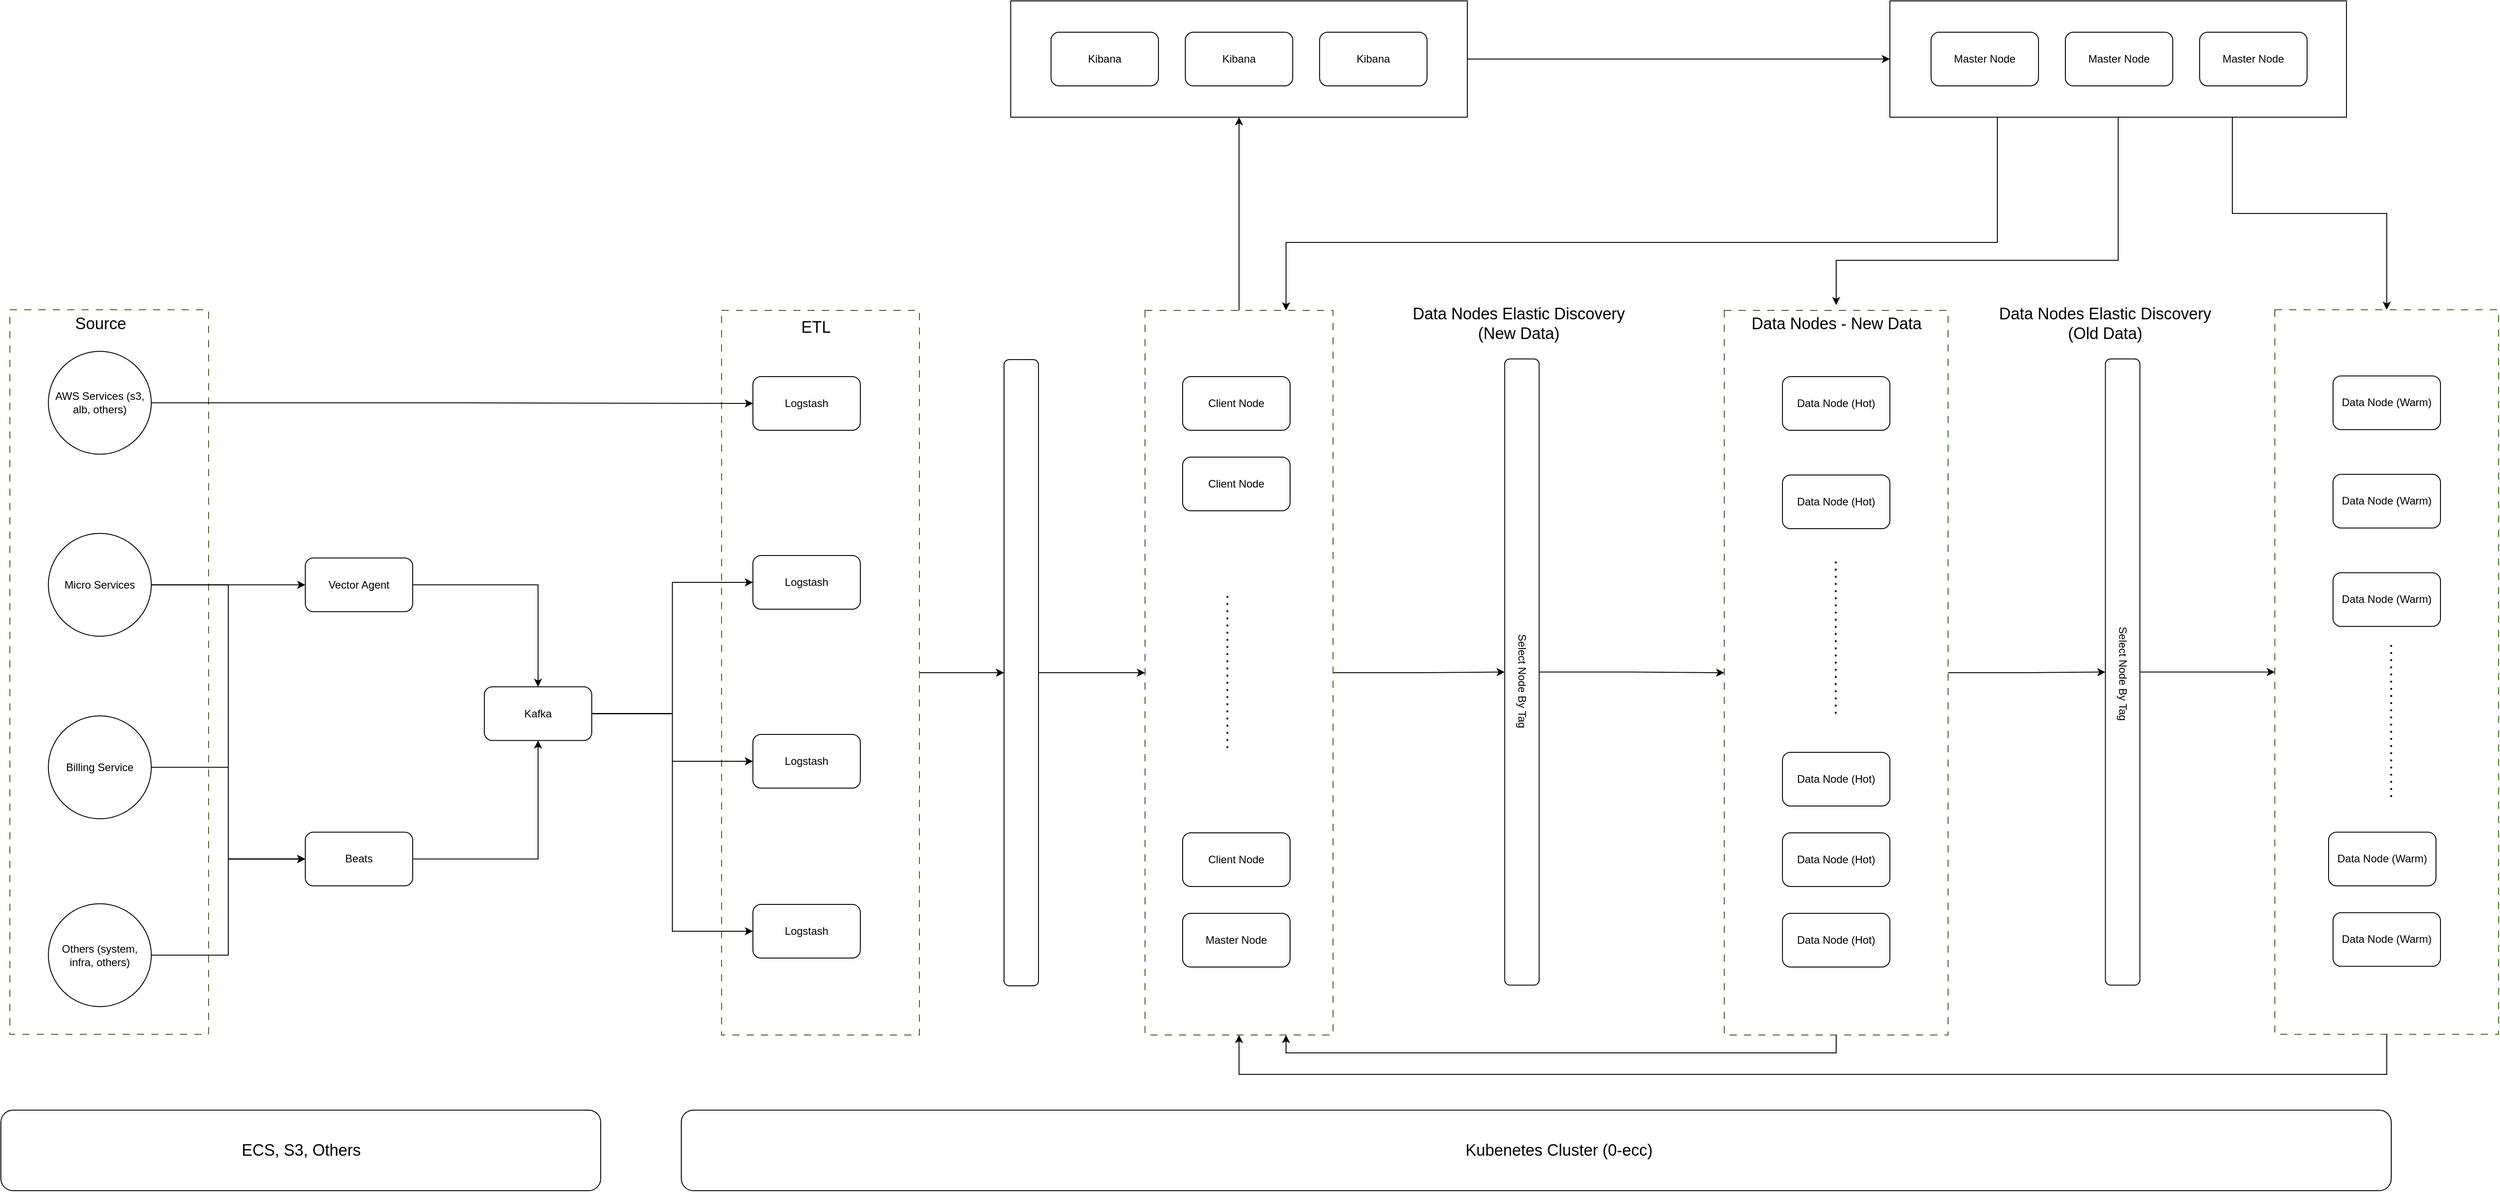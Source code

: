 <mxfile version="21.6.6" type="github">
  <diagram name="Page-1" id="CJJipEg_ZdHbSAjXl4IN">
    <mxGraphModel dx="4186" dy="2397" grid="1" gridSize="10" guides="1" tooltips="1" connect="1" arrows="1" fold="1" page="1" pageScale="1" pageWidth="850" pageHeight="1100" math="0" shadow="0">
      <root>
        <mxCell id="0" />
        <mxCell id="1" parent="0" />
        <mxCell id="A5_PFPzEll5ALQkFPiz4-97" style="edgeStyle=orthogonalEdgeStyle;rounded=0;orthogonalLoop=1;jettySize=auto;html=1;entryX=0;entryY=0.5;entryDx=0;entryDy=0;" edge="1" parent="1" source="A5_PFPzEll5ALQkFPiz4-58" target="A5_PFPzEll5ALQkFPiz4-57">
          <mxGeometry relative="1" as="geometry" />
        </mxCell>
        <mxCell id="A5_PFPzEll5ALQkFPiz4-98" style="edgeStyle=orthogonalEdgeStyle;rounded=0;orthogonalLoop=1;jettySize=auto;html=1;entryX=0.5;entryY=0;entryDx=0;entryDy=0;startArrow=classic;startFill=1;endArrow=none;endFill=0;" edge="1" parent="1" source="A5_PFPzEll5ALQkFPiz4-58" target="A5_PFPzEll5ALQkFPiz4-54">
          <mxGeometry relative="1" as="geometry" />
        </mxCell>
        <mxCell id="A5_PFPzEll5ALQkFPiz4-58" value="" style="rounded=0;whiteSpace=wrap;html=1;" vertex="1" parent="1">
          <mxGeometry x="1058" y="-210" width="510" height="130" as="geometry" />
        </mxCell>
        <mxCell id="A5_PFPzEll5ALQkFPiz4-101" style="edgeStyle=orthogonalEdgeStyle;rounded=0;orthogonalLoop=1;jettySize=auto;html=1;entryX=0.75;entryY=0;entryDx=0;entryDy=0;exitX=0.25;exitY=1;exitDx=0;exitDy=0;" edge="1" parent="1" source="A5_PFPzEll5ALQkFPiz4-57" target="A5_PFPzEll5ALQkFPiz4-54">
          <mxGeometry relative="1" as="geometry">
            <Array as="points">
              <mxPoint x="2160" y="-80" />
              <mxPoint x="2160" y="60" />
              <mxPoint x="1366" y="60" />
            </Array>
          </mxGeometry>
        </mxCell>
        <mxCell id="A5_PFPzEll5ALQkFPiz4-102" style="edgeStyle=orthogonalEdgeStyle;rounded=0;orthogonalLoop=1;jettySize=auto;html=1;entryX=0.5;entryY=-0.025;entryDx=0;entryDy=0;entryPerimeter=0;" edge="1" parent="1" source="A5_PFPzEll5ALQkFPiz4-57" target="A5_PFPzEll5ALQkFPiz4-88">
          <mxGeometry relative="1" as="geometry">
            <Array as="points">
              <mxPoint x="2295" y="80" />
              <mxPoint x="1980" y="80" />
            </Array>
          </mxGeometry>
        </mxCell>
        <mxCell id="A5_PFPzEll5ALQkFPiz4-103" style="edgeStyle=orthogonalEdgeStyle;rounded=0;orthogonalLoop=1;jettySize=auto;html=1;exitX=0.75;exitY=1;exitDx=0;exitDy=0;entryX=0.5;entryY=0;entryDx=0;entryDy=0;" edge="1" parent="1" source="A5_PFPzEll5ALQkFPiz4-57" target="A5_PFPzEll5ALQkFPiz4-56">
          <mxGeometry relative="1" as="geometry" />
        </mxCell>
        <mxCell id="A5_PFPzEll5ALQkFPiz4-57" value="" style="rounded=0;whiteSpace=wrap;html=1;" vertex="1" parent="1">
          <mxGeometry x="2040" y="-210" width="510" height="130" as="geometry" />
        </mxCell>
        <mxCell id="A5_PFPzEll5ALQkFPiz4-100" style="edgeStyle=orthogonalEdgeStyle;rounded=0;orthogonalLoop=1;jettySize=auto;html=1;entryX=0.5;entryY=1;entryDx=0;entryDy=0;" edge="1" parent="1" source="A5_PFPzEll5ALQkFPiz4-56" target="A5_PFPzEll5ALQkFPiz4-54">
          <mxGeometry relative="1" as="geometry">
            <Array as="points">
              <mxPoint x="2595" y="990" />
              <mxPoint x="1313" y="990" />
            </Array>
          </mxGeometry>
        </mxCell>
        <mxCell id="A5_PFPzEll5ALQkFPiz4-56" value="" style="rounded=0;whiteSpace=wrap;html=1;dashed=1;dashPattern=8 8;strokeColor=#336600;" vertex="1" parent="1">
          <mxGeometry x="2470" y="135.25" width="250" height="810" as="geometry" />
        </mxCell>
        <mxCell id="A5_PFPzEll5ALQkFPiz4-80" style="edgeStyle=orthogonalEdgeStyle;rounded=0;orthogonalLoop=1;jettySize=auto;html=1;entryX=0.5;entryY=0;entryDx=0;entryDy=0;" edge="1" parent="1" source="A5_PFPzEll5ALQkFPiz4-55" target="A5_PFPzEll5ALQkFPiz4-75">
          <mxGeometry relative="1" as="geometry" />
        </mxCell>
        <mxCell id="A5_PFPzEll5ALQkFPiz4-99" style="edgeStyle=orthogonalEdgeStyle;rounded=0;orthogonalLoop=1;jettySize=auto;html=1;entryX=0.75;entryY=1;entryDx=0;entryDy=0;" edge="1" parent="1" source="A5_PFPzEll5ALQkFPiz4-55" target="A5_PFPzEll5ALQkFPiz4-54">
          <mxGeometry relative="1" as="geometry">
            <Array as="points">
              <mxPoint x="1980" y="966" />
              <mxPoint x="1366" y="966" />
            </Array>
          </mxGeometry>
        </mxCell>
        <mxCell id="A5_PFPzEll5ALQkFPiz4-55" value="" style="rounded=0;whiteSpace=wrap;html=1;dashed=1;dashPattern=8 8;strokeColor=#336600;" vertex="1" parent="1">
          <mxGeometry x="1855" y="136" width="250" height="810" as="geometry" />
        </mxCell>
        <mxCell id="A5_PFPzEll5ALQkFPiz4-78" style="edgeStyle=orthogonalEdgeStyle;rounded=0;orthogonalLoop=1;jettySize=auto;html=1;entryX=0.5;entryY=0;entryDx=0;entryDy=0;" edge="1" parent="1" source="A5_PFPzEll5ALQkFPiz4-54" target="A5_PFPzEll5ALQkFPiz4-74">
          <mxGeometry relative="1" as="geometry" />
        </mxCell>
        <mxCell id="A5_PFPzEll5ALQkFPiz4-54" value="" style="rounded=0;whiteSpace=wrap;html=1;dashed=1;dashPattern=8 8;strokeColor=#336600;" vertex="1" parent="1">
          <mxGeometry x="1208" y="136" width="210" height="810" as="geometry" />
        </mxCell>
        <mxCell id="A5_PFPzEll5ALQkFPiz4-76" style="edgeStyle=orthogonalEdgeStyle;rounded=0;orthogonalLoop=1;jettySize=auto;html=1;entryX=0.5;entryY=0;entryDx=0;entryDy=0;" edge="1" parent="1" source="A5_PFPzEll5ALQkFPiz4-53" target="A5_PFPzEll5ALQkFPiz4-23">
          <mxGeometry relative="1" as="geometry" />
        </mxCell>
        <mxCell id="A5_PFPzEll5ALQkFPiz4-53" value="" style="rounded=0;whiteSpace=wrap;html=1;dashed=1;dashPattern=8 8;strokeColor=#336600;" vertex="1" parent="1">
          <mxGeometry x="735" y="136" width="221" height="810" as="geometry" />
        </mxCell>
        <mxCell id="A5_PFPzEll5ALQkFPiz4-52" value="" style="rounded=0;whiteSpace=wrap;html=1;dashed=1;dashPattern=8 8;strokeColor=#336600;" vertex="1" parent="1">
          <mxGeometry x="-60" y="135.25" width="222" height="810" as="geometry" />
        </mxCell>
        <mxCell id="A5_PFPzEll5ALQkFPiz4-66" style="edgeStyle=orthogonalEdgeStyle;rounded=0;orthogonalLoop=1;jettySize=auto;html=1;entryX=0.5;entryY=0;entryDx=0;entryDy=0;" edge="1" parent="1" source="A5_PFPzEll5ALQkFPiz4-15" target="A5_PFPzEll5ALQkFPiz4-17">
          <mxGeometry relative="1" as="geometry" />
        </mxCell>
        <mxCell id="A5_PFPzEll5ALQkFPiz4-15" value="Vector Agent" style="rounded=1;whiteSpace=wrap;html=1;" vertex="1" parent="1">
          <mxGeometry x="270" y="412.75" width="120" height="60" as="geometry" />
        </mxCell>
        <mxCell id="A5_PFPzEll5ALQkFPiz4-65" style="edgeStyle=orthogonalEdgeStyle;rounded=0;orthogonalLoop=1;jettySize=auto;html=1;" edge="1" parent="1" source="A5_PFPzEll5ALQkFPiz4-16" target="A5_PFPzEll5ALQkFPiz4-17">
          <mxGeometry relative="1" as="geometry" />
        </mxCell>
        <mxCell id="A5_PFPzEll5ALQkFPiz4-16" value="Beats" style="rounded=1;whiteSpace=wrap;html=1;" vertex="1" parent="1">
          <mxGeometry x="270" y="719.25" width="120" height="60" as="geometry" />
        </mxCell>
        <mxCell id="A5_PFPzEll5ALQkFPiz4-71" style="edgeStyle=orthogonalEdgeStyle;rounded=0;orthogonalLoop=1;jettySize=auto;html=1;entryX=0;entryY=0.5;entryDx=0;entryDy=0;" edge="1" parent="1" source="A5_PFPzEll5ALQkFPiz4-17" target="A5_PFPzEll5ALQkFPiz4-20">
          <mxGeometry relative="1" as="geometry" />
        </mxCell>
        <mxCell id="A5_PFPzEll5ALQkFPiz4-72" style="edgeStyle=orthogonalEdgeStyle;rounded=0;orthogonalLoop=1;jettySize=auto;html=1;" edge="1" parent="1" source="A5_PFPzEll5ALQkFPiz4-17" target="A5_PFPzEll5ALQkFPiz4-21">
          <mxGeometry relative="1" as="geometry" />
        </mxCell>
        <mxCell id="A5_PFPzEll5ALQkFPiz4-73" style="edgeStyle=orthogonalEdgeStyle;rounded=0;orthogonalLoop=1;jettySize=auto;html=1;entryX=0;entryY=0.5;entryDx=0;entryDy=0;" edge="1" parent="1" source="A5_PFPzEll5ALQkFPiz4-17" target="A5_PFPzEll5ALQkFPiz4-22">
          <mxGeometry relative="1" as="geometry" />
        </mxCell>
        <mxCell id="A5_PFPzEll5ALQkFPiz4-17" value="Kafka" style="rounded=1;whiteSpace=wrap;html=1;" vertex="1" parent="1">
          <mxGeometry x="470" y="556.75" width="120" height="60" as="geometry" />
        </mxCell>
        <mxCell id="A5_PFPzEll5ALQkFPiz4-19" value="Logstash" style="rounded=1;whiteSpace=wrap;html=1;" vertex="1" parent="1">
          <mxGeometry x="770" y="210" width="120" height="60" as="geometry" />
        </mxCell>
        <mxCell id="A5_PFPzEll5ALQkFPiz4-20" value="Logstash" style="rounded=1;whiteSpace=wrap;html=1;" vertex="1" parent="1">
          <mxGeometry x="770" y="410" width="120" height="60" as="geometry" />
        </mxCell>
        <mxCell id="A5_PFPzEll5ALQkFPiz4-21" value="Logstash" style="rounded=1;whiteSpace=wrap;html=1;" vertex="1" parent="1">
          <mxGeometry x="770" y="610" width="120" height="60" as="geometry" />
        </mxCell>
        <mxCell id="A5_PFPzEll5ALQkFPiz4-22" value="Logstash" style="rounded=1;whiteSpace=wrap;html=1;" vertex="1" parent="1">
          <mxGeometry x="770" y="800" width="120" height="60" as="geometry" />
        </mxCell>
        <mxCell id="A5_PFPzEll5ALQkFPiz4-77" style="edgeStyle=orthogonalEdgeStyle;rounded=0;orthogonalLoop=1;jettySize=auto;html=1;entryX=0;entryY=0.5;entryDx=0;entryDy=0;" edge="1" parent="1" source="A5_PFPzEll5ALQkFPiz4-23" target="A5_PFPzEll5ALQkFPiz4-54">
          <mxGeometry relative="1" as="geometry" />
        </mxCell>
        <mxCell id="A5_PFPzEll5ALQkFPiz4-23" value="" style="rounded=1;whiteSpace=wrap;html=1;rotation=-90;" vertex="1" parent="1">
          <mxGeometry x="719.75" y="521.75" width="700" height="38.5" as="geometry" />
        </mxCell>
        <mxCell id="A5_PFPzEll5ALQkFPiz4-24" value="Client Node" style="rounded=1;whiteSpace=wrap;html=1;" vertex="1" parent="1">
          <mxGeometry x="1250" y="210" width="120" height="60" as="geometry" />
        </mxCell>
        <mxCell id="A5_PFPzEll5ALQkFPiz4-25" value="Client Node" style="rounded=1;whiteSpace=wrap;html=1;" vertex="1" parent="1">
          <mxGeometry x="1250" y="300" width="120" height="60" as="geometry" />
        </mxCell>
        <mxCell id="A5_PFPzEll5ALQkFPiz4-26" value="Client Node" style="rounded=1;whiteSpace=wrap;html=1;" vertex="1" parent="1">
          <mxGeometry x="1250" y="720" width="120" height="60" as="geometry" />
        </mxCell>
        <mxCell id="A5_PFPzEll5ALQkFPiz4-27" value="Master Node" style="rounded=1;whiteSpace=wrap;html=1;" vertex="1" parent="1">
          <mxGeometry x="2086" y="-175" width="120" height="60" as="geometry" />
        </mxCell>
        <mxCell id="A5_PFPzEll5ALQkFPiz4-28" value="Master Node" style="rounded=1;whiteSpace=wrap;html=1;" vertex="1" parent="1">
          <mxGeometry x="2236" y="-175" width="120" height="60" as="geometry" />
        </mxCell>
        <mxCell id="A5_PFPzEll5ALQkFPiz4-29" value="Master Node" style="rounded=1;whiteSpace=wrap;html=1;" vertex="1" parent="1">
          <mxGeometry x="1250" y="810" width="120" height="60" as="geometry" />
        </mxCell>
        <mxCell id="A5_PFPzEll5ALQkFPiz4-30" value="Data Node (Hot)" style="rounded=1;whiteSpace=wrap;html=1;" vertex="1" parent="1">
          <mxGeometry x="1920" y="210" width="120" height="60" as="geometry" />
        </mxCell>
        <mxCell id="A5_PFPzEll5ALQkFPiz4-32" value="Data Node (Hot)" style="rounded=1;whiteSpace=wrap;html=1;" vertex="1" parent="1">
          <mxGeometry x="1920" y="320" width="120" height="60" as="geometry" />
        </mxCell>
        <mxCell id="A5_PFPzEll5ALQkFPiz4-33" value="Data Node (Hot)" style="rounded=1;whiteSpace=wrap;html=1;" vertex="1" parent="1">
          <mxGeometry x="1920" y="720" width="120" height="60" as="geometry" />
        </mxCell>
        <mxCell id="A5_PFPzEll5ALQkFPiz4-34" value="Data Node (Hot)" style="rounded=1;whiteSpace=wrap;html=1;" vertex="1" parent="1">
          <mxGeometry x="1920" y="810" width="120" height="60" as="geometry" />
        </mxCell>
        <mxCell id="A5_PFPzEll5ALQkFPiz4-35" value="Data Node (Warm)" style="rounded=1;whiteSpace=wrap;html=1;" vertex="1" parent="1">
          <mxGeometry x="2535" y="209.25" width="120" height="60" as="geometry" />
        </mxCell>
        <mxCell id="A5_PFPzEll5ALQkFPiz4-36" value="Data Node (Warm)" style="rounded=1;whiteSpace=wrap;html=1;" vertex="1" parent="1">
          <mxGeometry x="2535" y="319.25" width="120" height="60" as="geometry" />
        </mxCell>
        <mxCell id="A5_PFPzEll5ALQkFPiz4-37" value="Data Node (Warm)" style="rounded=1;whiteSpace=wrap;html=1;" vertex="1" parent="1">
          <mxGeometry x="2535" y="809.25" width="120" height="60" as="geometry" />
        </mxCell>
        <mxCell id="A5_PFPzEll5ALQkFPiz4-38" value="Data Node (Warm)" style="rounded=1;whiteSpace=wrap;html=1;" vertex="1" parent="1">
          <mxGeometry x="2535" y="429.25" width="120" height="60" as="geometry" />
        </mxCell>
        <mxCell id="A5_PFPzEll5ALQkFPiz4-39" value="Kibana" style="rounded=1;whiteSpace=wrap;html=1;" vertex="1" parent="1">
          <mxGeometry x="1403" y="-175" width="120" height="60" as="geometry" />
        </mxCell>
        <mxCell id="A5_PFPzEll5ALQkFPiz4-40" value="Kibana" style="rounded=1;whiteSpace=wrap;html=1;" vertex="1" parent="1">
          <mxGeometry x="1253" y="-175" width="120" height="60" as="geometry" />
        </mxCell>
        <mxCell id="A5_PFPzEll5ALQkFPiz4-41" value="Kibana" style="rounded=1;whiteSpace=wrap;html=1;" vertex="1" parent="1">
          <mxGeometry x="1103" y="-175" width="120" height="60" as="geometry" />
        </mxCell>
        <mxCell id="A5_PFPzEll5ALQkFPiz4-61" style="edgeStyle=orthogonalEdgeStyle;rounded=0;orthogonalLoop=1;jettySize=auto;html=1;entryX=0;entryY=0.5;entryDx=0;entryDy=0;" edge="1" parent="1" source="A5_PFPzEll5ALQkFPiz4-43" target="A5_PFPzEll5ALQkFPiz4-19">
          <mxGeometry relative="1" as="geometry" />
        </mxCell>
        <mxCell id="A5_PFPzEll5ALQkFPiz4-43" value="AWS Services (s3, alb, others)" style="ellipse;whiteSpace=wrap;html=1;aspect=fixed;" vertex="1" parent="1">
          <mxGeometry x="-17" y="181.75" width="115" height="115" as="geometry" />
        </mxCell>
        <mxCell id="A5_PFPzEll5ALQkFPiz4-67" style="edgeStyle=orthogonalEdgeStyle;rounded=0;orthogonalLoop=1;jettySize=auto;html=1;entryX=0;entryY=0.5;entryDx=0;entryDy=0;" edge="1" parent="1" source="A5_PFPzEll5ALQkFPiz4-45" target="A5_PFPzEll5ALQkFPiz4-15">
          <mxGeometry relative="1" as="geometry" />
        </mxCell>
        <mxCell id="A5_PFPzEll5ALQkFPiz4-68" style="edgeStyle=orthogonalEdgeStyle;rounded=0;orthogonalLoop=1;jettySize=auto;html=1;entryX=0;entryY=0.5;entryDx=0;entryDy=0;" edge="1" parent="1" source="A5_PFPzEll5ALQkFPiz4-45" target="A5_PFPzEll5ALQkFPiz4-16">
          <mxGeometry relative="1" as="geometry" />
        </mxCell>
        <mxCell id="A5_PFPzEll5ALQkFPiz4-45" value="Micro Services" style="ellipse;whiteSpace=wrap;html=1;aspect=fixed;" vertex="1" parent="1">
          <mxGeometry x="-17" y="385.25" width="115" height="115" as="geometry" />
        </mxCell>
        <mxCell id="A5_PFPzEll5ALQkFPiz4-69" style="edgeStyle=orthogonalEdgeStyle;rounded=0;orthogonalLoop=1;jettySize=auto;html=1;entryX=0;entryY=0.5;entryDx=0;entryDy=0;" edge="1" parent="1" source="A5_PFPzEll5ALQkFPiz4-46" target="A5_PFPzEll5ALQkFPiz4-16">
          <mxGeometry relative="1" as="geometry" />
        </mxCell>
        <mxCell id="A5_PFPzEll5ALQkFPiz4-46" value="Billing Service" style="ellipse;whiteSpace=wrap;html=1;aspect=fixed;" vertex="1" parent="1">
          <mxGeometry x="-17" y="589.25" width="115" height="115" as="geometry" />
        </mxCell>
        <mxCell id="A5_PFPzEll5ALQkFPiz4-70" style="edgeStyle=orthogonalEdgeStyle;rounded=0;orthogonalLoop=1;jettySize=auto;html=1;entryX=0;entryY=0.5;entryDx=0;entryDy=0;" edge="1" parent="1" source="A5_PFPzEll5ALQkFPiz4-47" target="A5_PFPzEll5ALQkFPiz4-16">
          <mxGeometry relative="1" as="geometry" />
        </mxCell>
        <mxCell id="A5_PFPzEll5ALQkFPiz4-47" value="Others (system, infra, others)" style="ellipse;whiteSpace=wrap;html=1;aspect=fixed;" vertex="1" parent="1">
          <mxGeometry x="-17" y="799.25" width="115" height="115" as="geometry" />
        </mxCell>
        <mxCell id="A5_PFPzEll5ALQkFPiz4-48" value="Master Node" style="rounded=1;whiteSpace=wrap;html=1;" vertex="1" parent="1">
          <mxGeometry x="2386" y="-175" width="120" height="60" as="geometry" />
        </mxCell>
        <mxCell id="A5_PFPzEll5ALQkFPiz4-79" style="edgeStyle=orthogonalEdgeStyle;rounded=0;orthogonalLoop=1;jettySize=auto;html=1;entryX=0;entryY=0.5;entryDx=0;entryDy=0;" edge="1" parent="1" source="A5_PFPzEll5ALQkFPiz4-74" target="A5_PFPzEll5ALQkFPiz4-55">
          <mxGeometry relative="1" as="geometry" />
        </mxCell>
        <mxCell id="A5_PFPzEll5ALQkFPiz4-74" value="" style="rounded=1;whiteSpace=wrap;html=1;rotation=-90;" vertex="1" parent="1">
          <mxGeometry x="1279" y="521" width="700" height="38.5" as="geometry" />
        </mxCell>
        <mxCell id="A5_PFPzEll5ALQkFPiz4-81" style="edgeStyle=orthogonalEdgeStyle;rounded=0;orthogonalLoop=1;jettySize=auto;html=1;entryX=0;entryY=0.5;entryDx=0;entryDy=0;" edge="1" parent="1" source="A5_PFPzEll5ALQkFPiz4-75" target="A5_PFPzEll5ALQkFPiz4-56">
          <mxGeometry relative="1" as="geometry" />
        </mxCell>
        <mxCell id="A5_PFPzEll5ALQkFPiz4-75" value="" style="rounded=1;whiteSpace=wrap;html=1;rotation=-90;" vertex="1" parent="1">
          <mxGeometry x="1950" y="521" width="700" height="38.5" as="geometry" />
        </mxCell>
        <mxCell id="A5_PFPzEll5ALQkFPiz4-84" value="" style="rounded=1;whiteSpace=wrap;html=1;" vertex="1" parent="1">
          <mxGeometry x="-70" y="1030" width="670" height="90" as="geometry" />
        </mxCell>
        <mxCell id="A5_PFPzEll5ALQkFPiz4-85" value="" style="rounded=1;whiteSpace=wrap;html=1;" vertex="1" parent="1">
          <mxGeometry x="690" y="1030" width="1910" height="90" as="geometry" />
        </mxCell>
        <mxCell id="A5_PFPzEll5ALQkFPiz4-86" value="Data Nodes Elastic Discovery&lt;br&gt;(New Data)" style="text;html=1;align=center;verticalAlign=middle;resizable=0;points=[];autosize=1;strokeColor=none;fillColor=none;fontSize=18;" vertex="1" parent="1">
          <mxGeometry x="1495" y="121" width="260" height="60" as="geometry" />
        </mxCell>
        <mxCell id="A5_PFPzEll5ALQkFPiz4-88" value="Data Nodes - New Data" style="text;html=1;align=center;verticalAlign=middle;resizable=0;points=[];autosize=1;strokeColor=none;fillColor=none;fontSize=18;" vertex="1" parent="1">
          <mxGeometry x="1875" y="131" width="210" height="40" as="geometry" />
        </mxCell>
        <mxCell id="A5_PFPzEll5ALQkFPiz4-89" value="Data Node (Hot)" style="rounded=1;whiteSpace=wrap;html=1;" vertex="1" parent="1">
          <mxGeometry x="1920" y="630" width="120" height="60" as="geometry" />
        </mxCell>
        <mxCell id="A5_PFPzEll5ALQkFPiz4-90" value="Data Node (Warm)" style="rounded=1;whiteSpace=wrap;html=1;" vertex="1" parent="1">
          <mxGeometry x="2530" y="719.25" width="120" height="60" as="geometry" />
        </mxCell>
        <mxCell id="A5_PFPzEll5ALQkFPiz4-92" value="Data Nodes Elastic Discovery&lt;br&gt;(Old Data)" style="text;html=1;align=center;verticalAlign=middle;resizable=0;points=[];autosize=1;strokeColor=none;fillColor=none;fontSize=18;" vertex="1" parent="1">
          <mxGeometry x="2150" y="121" width="260" height="60" as="geometry" />
        </mxCell>
        <mxCell id="A5_PFPzEll5ALQkFPiz4-93" value="Select Node By Tag" style="text;html=1;align=center;verticalAlign=middle;resizable=0;points=[];autosize=1;strokeColor=none;fillColor=none;rotation=90;" vertex="1" parent="1">
          <mxGeometry x="1564" y="535" width="130" height="30" as="geometry" />
        </mxCell>
        <mxCell id="A5_PFPzEll5ALQkFPiz4-94" value="Select Node By Tag" style="text;html=1;align=center;verticalAlign=middle;resizable=0;points=[];autosize=1;strokeColor=none;fillColor=none;rotation=90;" vertex="1" parent="1">
          <mxGeometry x="2235" y="526.75" width="130" height="30" as="geometry" />
        </mxCell>
        <mxCell id="A5_PFPzEll5ALQkFPiz4-95" value="" style="endArrow=none;dashed=1;html=1;dashPattern=1 3;strokeWidth=2;rounded=0;" edge="1" parent="1">
          <mxGeometry width="50" height="50" relative="1" as="geometry">
            <mxPoint x="1979.5" y="586.75" as="sourcePoint" />
            <mxPoint x="1979.5" y="416.75" as="targetPoint" />
          </mxGeometry>
        </mxCell>
        <mxCell id="A5_PFPzEll5ALQkFPiz4-96" value="" style="endArrow=none;dashed=1;html=1;dashPattern=1 3;strokeWidth=2;rounded=0;" edge="1" parent="1">
          <mxGeometry width="50" height="50" relative="1" as="geometry">
            <mxPoint x="2600" y="680" as="sourcePoint" />
            <mxPoint x="2600" y="510" as="targetPoint" />
          </mxGeometry>
        </mxCell>
        <mxCell id="A5_PFPzEll5ALQkFPiz4-104" value="ETL" style="text;html=1;align=center;verticalAlign=middle;resizable=0;points=[];autosize=1;strokeColor=none;fillColor=none;fontSize=18;" vertex="1" parent="1">
          <mxGeometry x="810" y="135.25" width="60" height="40" as="geometry" />
        </mxCell>
        <mxCell id="A5_PFPzEll5ALQkFPiz4-105" value="Source" style="text;html=1;align=center;verticalAlign=middle;resizable=0;points=[];autosize=1;strokeColor=none;fillColor=none;fontSize=18;" vertex="1" parent="1">
          <mxGeometry x="0.5" y="131" width="80" height="40" as="geometry" />
        </mxCell>
        <mxCell id="A5_PFPzEll5ALQkFPiz4-106" value="" style="endArrow=none;dashed=1;html=1;dashPattern=1 3;strokeWidth=2;rounded=0;" edge="1" parent="1">
          <mxGeometry width="50" height="50" relative="1" as="geometry">
            <mxPoint x="1300" y="625.25" as="sourcePoint" />
            <mxPoint x="1300" y="455.25" as="targetPoint" />
          </mxGeometry>
        </mxCell>
        <mxCell id="A5_PFPzEll5ALQkFPiz4-107" value="Kubenetes Cluster (0-ecc)" style="text;html=1;align=center;verticalAlign=middle;resizable=0;points=[];autosize=1;strokeColor=none;fillColor=none;fontSize=18;" vertex="1" parent="1">
          <mxGeometry x="1555" y="1055" width="230" height="40" as="geometry" />
        </mxCell>
        <mxCell id="A5_PFPzEll5ALQkFPiz4-108" value="ECS, S3, Others" style="text;html=1;align=center;verticalAlign=middle;resizable=0;points=[];autosize=1;strokeColor=none;fillColor=none;fontSize=18;" vertex="1" parent="1">
          <mxGeometry x="185" y="1055" width="160" height="40" as="geometry" />
        </mxCell>
      </root>
    </mxGraphModel>
  </diagram>
</mxfile>
